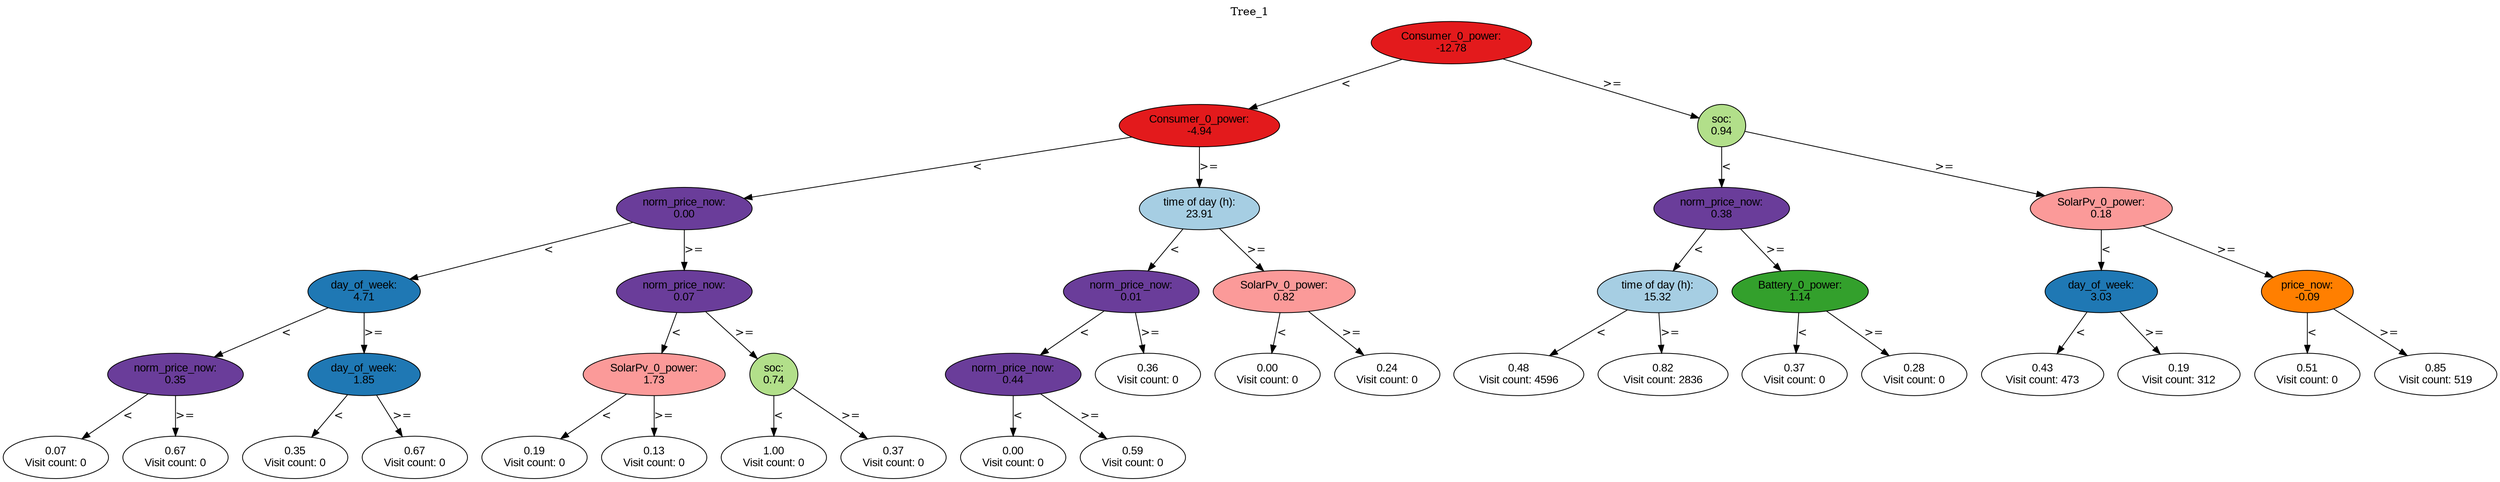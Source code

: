 digraph BST {
    node [fontname="Arial" style=filled colorscheme=paired12];
    0 [ label = "Consumer_0_power:
-12.78" fillcolor=6];
    1 [ label = "Consumer_0_power:
-4.94" fillcolor=6];
    2 [ label = "norm_price_now:
0.00" fillcolor=10];
    3 [ label = "day_of_week:
4.71" fillcolor=2];
    4 [ label = "norm_price_now:
0.35" fillcolor=10];
    5 [ label = "0.07
Visit count: 0" fillcolor=white];
    6 [ label = "0.67
Visit count: 0" fillcolor=white];
    7 [ label = "day_of_week:
1.85" fillcolor=2];
    8 [ label = "0.35
Visit count: 0" fillcolor=white];
    9 [ label = "0.67
Visit count: 0" fillcolor=white];
    10 [ label = "norm_price_now:
0.07" fillcolor=10];
    11 [ label = "SolarPv_0_power:
1.73" fillcolor=5];
    12 [ label = "0.19
Visit count: 0" fillcolor=white];
    13 [ label = "0.13
Visit count: 0" fillcolor=white];
    14 [ label = "soc:
0.74" fillcolor=3];
    15 [ label = "1.00
Visit count: 0" fillcolor=white];
    16 [ label = "0.37
Visit count: 0" fillcolor=white];
    17 [ label = "time of day (h):
23.91" fillcolor=1];
    18 [ label = "norm_price_now:
0.01" fillcolor=10];
    19 [ label = "norm_price_now:
0.44" fillcolor=10];
    20 [ label = "0.00
Visit count: 0" fillcolor=white];
    21 [ label = "0.59
Visit count: 0" fillcolor=white];
    22 [ label = "0.36
Visit count: 0" fillcolor=white];
    23 [ label = "SolarPv_0_power:
0.82" fillcolor=5];
    24 [ label = "0.00
Visit count: 0" fillcolor=white];
    25 [ label = "0.24
Visit count: 0" fillcolor=white];
    26 [ label = "soc:
0.94" fillcolor=3];
    27 [ label = "norm_price_now:
0.38" fillcolor=10];
    28 [ label = "time of day (h):
15.32" fillcolor=1];
    29 [ label = "0.48
Visit count: 4596" fillcolor=white];
    30 [ label = "0.82
Visit count: 2836" fillcolor=white];
    31 [ label = "Battery_0_power:
1.14" fillcolor=4];
    32 [ label = "0.37
Visit count: 0" fillcolor=white];
    33 [ label = "0.28
Visit count: 0" fillcolor=white];
    34 [ label = "SolarPv_0_power:
0.18" fillcolor=5];
    35 [ label = "day_of_week:
3.03" fillcolor=2];
    36 [ label = "0.43
Visit count: 473" fillcolor=white];
    37 [ label = "0.19
Visit count: 312" fillcolor=white];
    38 [ label = "price_now:
-0.09" fillcolor=8];
    39 [ label = "0.51
Visit count: 0" fillcolor=white];
    40 [ label = "0.85
Visit count: 519" fillcolor=white];

    0  -> 1[ label = "<"];
    0  -> 26[ label = ">="];
    1  -> 2[ label = "<"];
    1  -> 17[ label = ">="];
    2  -> 3[ label = "<"];
    2  -> 10[ label = ">="];
    3  -> 4[ label = "<"];
    3  -> 7[ label = ">="];
    4  -> 5[ label = "<"];
    4  -> 6[ label = ">="];
    7  -> 8[ label = "<"];
    7  -> 9[ label = ">="];
    10  -> 11[ label = "<"];
    10  -> 14[ label = ">="];
    11  -> 12[ label = "<"];
    11  -> 13[ label = ">="];
    14  -> 15[ label = "<"];
    14  -> 16[ label = ">="];
    17  -> 18[ label = "<"];
    17  -> 23[ label = ">="];
    18  -> 19[ label = "<"];
    18  -> 22[ label = ">="];
    19  -> 20[ label = "<"];
    19  -> 21[ label = ">="];
    23  -> 24[ label = "<"];
    23  -> 25[ label = ">="];
    26  -> 27[ label = "<"];
    26  -> 34[ label = ">="];
    27  -> 28[ label = "<"];
    27  -> 31[ label = ">="];
    28  -> 29[ label = "<"];
    28  -> 30[ label = ">="];
    31  -> 32[ label = "<"];
    31  -> 33[ label = ">="];
    34  -> 35[ label = "<"];
    34  -> 38[ label = ">="];
    35  -> 36[ label = "<"];
    35  -> 37[ label = ">="];
    38  -> 39[ label = "<"];
    38  -> 40[ label = ">="];

    labelloc="t";
    label="Tree_1";
}